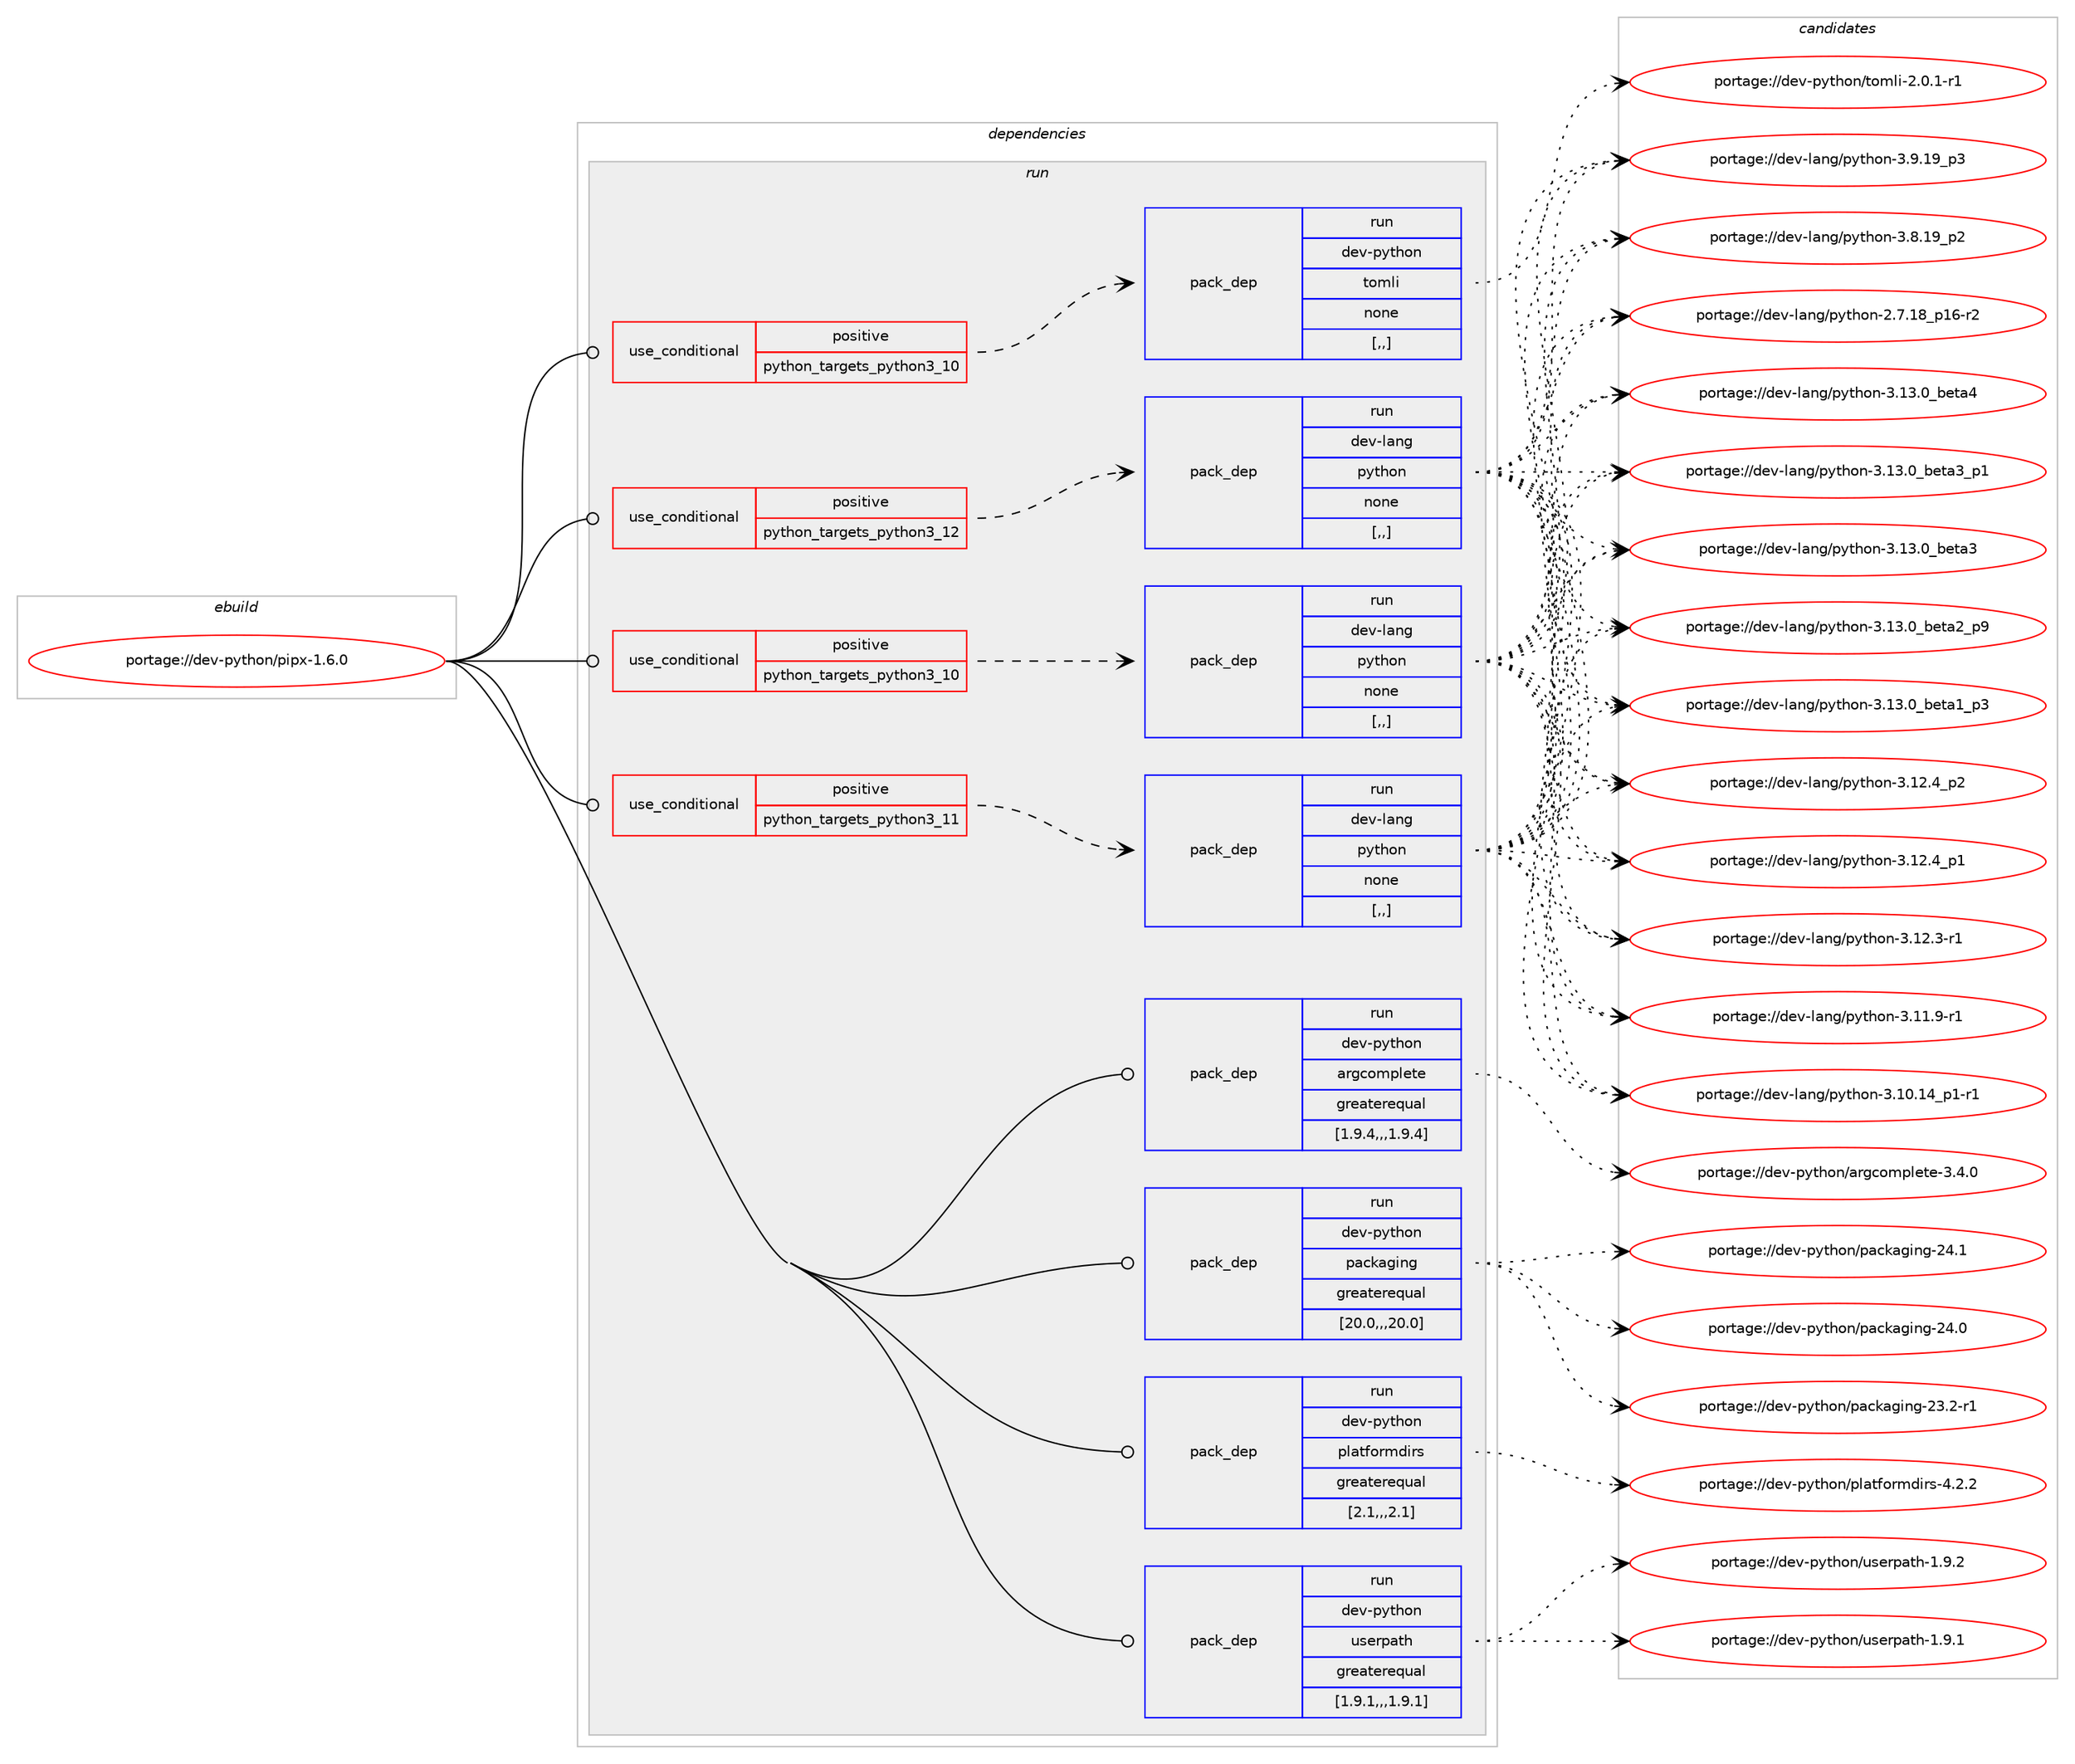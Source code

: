 digraph prolog {

# *************
# Graph options
# *************

newrank=true;
concentrate=true;
compound=true;
graph [rankdir=LR,fontname=Helvetica,fontsize=10,ranksep=1.5];#, ranksep=2.5, nodesep=0.2];
edge  [arrowhead=vee];
node  [fontname=Helvetica,fontsize=10];

# **********
# The ebuild
# **********

subgraph cluster_leftcol {
color=gray;
label=<<i>ebuild</i>>;
id [label="portage://dev-python/pipx-1.6.0", color=red, width=4, href="../dev-python/pipx-1.6.0.svg"];
}

# ****************
# The dependencies
# ****************

subgraph cluster_midcol {
color=gray;
label=<<i>dependencies</i>>;
subgraph cluster_compile {
fillcolor="#eeeeee";
style=filled;
label=<<i>compile</i>>;
}
subgraph cluster_compileandrun {
fillcolor="#eeeeee";
style=filled;
label=<<i>compile and run</i>>;
}
subgraph cluster_run {
fillcolor="#eeeeee";
style=filled;
label=<<i>run</i>>;
subgraph cond36165 {
dependency154938 [label=<<TABLE BORDER="0" CELLBORDER="1" CELLSPACING="0" CELLPADDING="4"><TR><TD ROWSPAN="3" CELLPADDING="10">use_conditional</TD></TR><TR><TD>positive</TD></TR><TR><TD>python_targets_python3_10</TD></TR></TABLE>>, shape=none, color=red];
subgraph pack117521 {
dependency154939 [label=<<TABLE BORDER="0" CELLBORDER="1" CELLSPACING="0" CELLPADDING="4" WIDTH="220"><TR><TD ROWSPAN="6" CELLPADDING="30">pack_dep</TD></TR><TR><TD WIDTH="110">run</TD></TR><TR><TD>dev-lang</TD></TR><TR><TD>python</TD></TR><TR><TD>none</TD></TR><TR><TD>[,,]</TD></TR></TABLE>>, shape=none, color=blue];
}
dependency154938:e -> dependency154939:w [weight=20,style="dashed",arrowhead="vee"];
}
id:e -> dependency154938:w [weight=20,style="solid",arrowhead="odot"];
subgraph cond36166 {
dependency154940 [label=<<TABLE BORDER="0" CELLBORDER="1" CELLSPACING="0" CELLPADDING="4"><TR><TD ROWSPAN="3" CELLPADDING="10">use_conditional</TD></TR><TR><TD>positive</TD></TR><TR><TD>python_targets_python3_10</TD></TR></TABLE>>, shape=none, color=red];
subgraph pack117522 {
dependency154941 [label=<<TABLE BORDER="0" CELLBORDER="1" CELLSPACING="0" CELLPADDING="4" WIDTH="220"><TR><TD ROWSPAN="6" CELLPADDING="30">pack_dep</TD></TR><TR><TD WIDTH="110">run</TD></TR><TR><TD>dev-python</TD></TR><TR><TD>tomli</TD></TR><TR><TD>none</TD></TR><TR><TD>[,,]</TD></TR></TABLE>>, shape=none, color=blue];
}
dependency154940:e -> dependency154941:w [weight=20,style="dashed",arrowhead="vee"];
}
id:e -> dependency154940:w [weight=20,style="solid",arrowhead="odot"];
subgraph cond36167 {
dependency154942 [label=<<TABLE BORDER="0" CELLBORDER="1" CELLSPACING="0" CELLPADDING="4"><TR><TD ROWSPAN="3" CELLPADDING="10">use_conditional</TD></TR><TR><TD>positive</TD></TR><TR><TD>python_targets_python3_11</TD></TR></TABLE>>, shape=none, color=red];
subgraph pack117523 {
dependency154943 [label=<<TABLE BORDER="0" CELLBORDER="1" CELLSPACING="0" CELLPADDING="4" WIDTH="220"><TR><TD ROWSPAN="6" CELLPADDING="30">pack_dep</TD></TR><TR><TD WIDTH="110">run</TD></TR><TR><TD>dev-lang</TD></TR><TR><TD>python</TD></TR><TR><TD>none</TD></TR><TR><TD>[,,]</TD></TR></TABLE>>, shape=none, color=blue];
}
dependency154942:e -> dependency154943:w [weight=20,style="dashed",arrowhead="vee"];
}
id:e -> dependency154942:w [weight=20,style="solid",arrowhead="odot"];
subgraph cond36168 {
dependency154944 [label=<<TABLE BORDER="0" CELLBORDER="1" CELLSPACING="0" CELLPADDING="4"><TR><TD ROWSPAN="3" CELLPADDING="10">use_conditional</TD></TR><TR><TD>positive</TD></TR><TR><TD>python_targets_python3_12</TD></TR></TABLE>>, shape=none, color=red];
subgraph pack117524 {
dependency154945 [label=<<TABLE BORDER="0" CELLBORDER="1" CELLSPACING="0" CELLPADDING="4" WIDTH="220"><TR><TD ROWSPAN="6" CELLPADDING="30">pack_dep</TD></TR><TR><TD WIDTH="110">run</TD></TR><TR><TD>dev-lang</TD></TR><TR><TD>python</TD></TR><TR><TD>none</TD></TR><TR><TD>[,,]</TD></TR></TABLE>>, shape=none, color=blue];
}
dependency154944:e -> dependency154945:w [weight=20,style="dashed",arrowhead="vee"];
}
id:e -> dependency154944:w [weight=20,style="solid",arrowhead="odot"];
subgraph pack117525 {
dependency154946 [label=<<TABLE BORDER="0" CELLBORDER="1" CELLSPACING="0" CELLPADDING="4" WIDTH="220"><TR><TD ROWSPAN="6" CELLPADDING="30">pack_dep</TD></TR><TR><TD WIDTH="110">run</TD></TR><TR><TD>dev-python</TD></TR><TR><TD>argcomplete</TD></TR><TR><TD>greaterequal</TD></TR><TR><TD>[1.9.4,,,1.9.4]</TD></TR></TABLE>>, shape=none, color=blue];
}
id:e -> dependency154946:w [weight=20,style="solid",arrowhead="odot"];
subgraph pack117526 {
dependency154947 [label=<<TABLE BORDER="0" CELLBORDER="1" CELLSPACING="0" CELLPADDING="4" WIDTH="220"><TR><TD ROWSPAN="6" CELLPADDING="30">pack_dep</TD></TR><TR><TD WIDTH="110">run</TD></TR><TR><TD>dev-python</TD></TR><TR><TD>packaging</TD></TR><TR><TD>greaterequal</TD></TR><TR><TD>[20.0,,,20.0]</TD></TR></TABLE>>, shape=none, color=blue];
}
id:e -> dependency154947:w [weight=20,style="solid",arrowhead="odot"];
subgraph pack117527 {
dependency154948 [label=<<TABLE BORDER="0" CELLBORDER="1" CELLSPACING="0" CELLPADDING="4" WIDTH="220"><TR><TD ROWSPAN="6" CELLPADDING="30">pack_dep</TD></TR><TR><TD WIDTH="110">run</TD></TR><TR><TD>dev-python</TD></TR><TR><TD>platformdirs</TD></TR><TR><TD>greaterequal</TD></TR><TR><TD>[2.1,,,2.1]</TD></TR></TABLE>>, shape=none, color=blue];
}
id:e -> dependency154948:w [weight=20,style="solid",arrowhead="odot"];
subgraph pack117528 {
dependency154949 [label=<<TABLE BORDER="0" CELLBORDER="1" CELLSPACING="0" CELLPADDING="4" WIDTH="220"><TR><TD ROWSPAN="6" CELLPADDING="30">pack_dep</TD></TR><TR><TD WIDTH="110">run</TD></TR><TR><TD>dev-python</TD></TR><TR><TD>userpath</TD></TR><TR><TD>greaterequal</TD></TR><TR><TD>[1.9.1,,,1.9.1]</TD></TR></TABLE>>, shape=none, color=blue];
}
id:e -> dependency154949:w [weight=20,style="solid",arrowhead="odot"];
}
}

# **************
# The candidates
# **************

subgraph cluster_choices {
rank=same;
color=gray;
label=<<i>candidates</i>>;

subgraph choice117521 {
color=black;
nodesep=1;
choice1001011184510897110103471121211161041111104551464951464895981011169752 [label="portage://dev-lang/python-3.13.0_beta4", color=red, width=4,href="../dev-lang/python-3.13.0_beta4.svg"];
choice10010111845108971101034711212111610411111045514649514648959810111697519511249 [label="portage://dev-lang/python-3.13.0_beta3_p1", color=red, width=4,href="../dev-lang/python-3.13.0_beta3_p1.svg"];
choice1001011184510897110103471121211161041111104551464951464895981011169751 [label="portage://dev-lang/python-3.13.0_beta3", color=red, width=4,href="../dev-lang/python-3.13.0_beta3.svg"];
choice10010111845108971101034711212111610411111045514649514648959810111697509511257 [label="portage://dev-lang/python-3.13.0_beta2_p9", color=red, width=4,href="../dev-lang/python-3.13.0_beta2_p9.svg"];
choice10010111845108971101034711212111610411111045514649514648959810111697499511251 [label="portage://dev-lang/python-3.13.0_beta1_p3", color=red, width=4,href="../dev-lang/python-3.13.0_beta1_p3.svg"];
choice100101118451089711010347112121116104111110455146495046529511250 [label="portage://dev-lang/python-3.12.4_p2", color=red, width=4,href="../dev-lang/python-3.12.4_p2.svg"];
choice100101118451089711010347112121116104111110455146495046529511249 [label="portage://dev-lang/python-3.12.4_p1", color=red, width=4,href="../dev-lang/python-3.12.4_p1.svg"];
choice100101118451089711010347112121116104111110455146495046514511449 [label="portage://dev-lang/python-3.12.3-r1", color=red, width=4,href="../dev-lang/python-3.12.3-r1.svg"];
choice100101118451089711010347112121116104111110455146494946574511449 [label="portage://dev-lang/python-3.11.9-r1", color=red, width=4,href="../dev-lang/python-3.11.9-r1.svg"];
choice100101118451089711010347112121116104111110455146494846495295112494511449 [label="portage://dev-lang/python-3.10.14_p1-r1", color=red, width=4,href="../dev-lang/python-3.10.14_p1-r1.svg"];
choice100101118451089711010347112121116104111110455146574649579511251 [label="portage://dev-lang/python-3.9.19_p3", color=red, width=4,href="../dev-lang/python-3.9.19_p3.svg"];
choice100101118451089711010347112121116104111110455146564649579511250 [label="portage://dev-lang/python-3.8.19_p2", color=red, width=4,href="../dev-lang/python-3.8.19_p2.svg"];
choice100101118451089711010347112121116104111110455046554649569511249544511450 [label="portage://dev-lang/python-2.7.18_p16-r2", color=red, width=4,href="../dev-lang/python-2.7.18_p16-r2.svg"];
dependency154939:e -> choice1001011184510897110103471121211161041111104551464951464895981011169752:w [style=dotted,weight="100"];
dependency154939:e -> choice10010111845108971101034711212111610411111045514649514648959810111697519511249:w [style=dotted,weight="100"];
dependency154939:e -> choice1001011184510897110103471121211161041111104551464951464895981011169751:w [style=dotted,weight="100"];
dependency154939:e -> choice10010111845108971101034711212111610411111045514649514648959810111697509511257:w [style=dotted,weight="100"];
dependency154939:e -> choice10010111845108971101034711212111610411111045514649514648959810111697499511251:w [style=dotted,weight="100"];
dependency154939:e -> choice100101118451089711010347112121116104111110455146495046529511250:w [style=dotted,weight="100"];
dependency154939:e -> choice100101118451089711010347112121116104111110455146495046529511249:w [style=dotted,weight="100"];
dependency154939:e -> choice100101118451089711010347112121116104111110455146495046514511449:w [style=dotted,weight="100"];
dependency154939:e -> choice100101118451089711010347112121116104111110455146494946574511449:w [style=dotted,weight="100"];
dependency154939:e -> choice100101118451089711010347112121116104111110455146494846495295112494511449:w [style=dotted,weight="100"];
dependency154939:e -> choice100101118451089711010347112121116104111110455146574649579511251:w [style=dotted,weight="100"];
dependency154939:e -> choice100101118451089711010347112121116104111110455146564649579511250:w [style=dotted,weight="100"];
dependency154939:e -> choice100101118451089711010347112121116104111110455046554649569511249544511450:w [style=dotted,weight="100"];
}
subgraph choice117522 {
color=black;
nodesep=1;
choice10010111845112121116104111110471161111091081054550464846494511449 [label="portage://dev-python/tomli-2.0.1-r1", color=red, width=4,href="../dev-python/tomli-2.0.1-r1.svg"];
dependency154941:e -> choice10010111845112121116104111110471161111091081054550464846494511449:w [style=dotted,weight="100"];
}
subgraph choice117523 {
color=black;
nodesep=1;
choice1001011184510897110103471121211161041111104551464951464895981011169752 [label="portage://dev-lang/python-3.13.0_beta4", color=red, width=4,href="../dev-lang/python-3.13.0_beta4.svg"];
choice10010111845108971101034711212111610411111045514649514648959810111697519511249 [label="portage://dev-lang/python-3.13.0_beta3_p1", color=red, width=4,href="../dev-lang/python-3.13.0_beta3_p1.svg"];
choice1001011184510897110103471121211161041111104551464951464895981011169751 [label="portage://dev-lang/python-3.13.0_beta3", color=red, width=4,href="../dev-lang/python-3.13.0_beta3.svg"];
choice10010111845108971101034711212111610411111045514649514648959810111697509511257 [label="portage://dev-lang/python-3.13.0_beta2_p9", color=red, width=4,href="../dev-lang/python-3.13.0_beta2_p9.svg"];
choice10010111845108971101034711212111610411111045514649514648959810111697499511251 [label="portage://dev-lang/python-3.13.0_beta1_p3", color=red, width=4,href="../dev-lang/python-3.13.0_beta1_p3.svg"];
choice100101118451089711010347112121116104111110455146495046529511250 [label="portage://dev-lang/python-3.12.4_p2", color=red, width=4,href="../dev-lang/python-3.12.4_p2.svg"];
choice100101118451089711010347112121116104111110455146495046529511249 [label="portage://dev-lang/python-3.12.4_p1", color=red, width=4,href="../dev-lang/python-3.12.4_p1.svg"];
choice100101118451089711010347112121116104111110455146495046514511449 [label="portage://dev-lang/python-3.12.3-r1", color=red, width=4,href="../dev-lang/python-3.12.3-r1.svg"];
choice100101118451089711010347112121116104111110455146494946574511449 [label="portage://dev-lang/python-3.11.9-r1", color=red, width=4,href="../dev-lang/python-3.11.9-r1.svg"];
choice100101118451089711010347112121116104111110455146494846495295112494511449 [label="portage://dev-lang/python-3.10.14_p1-r1", color=red, width=4,href="../dev-lang/python-3.10.14_p1-r1.svg"];
choice100101118451089711010347112121116104111110455146574649579511251 [label="portage://dev-lang/python-3.9.19_p3", color=red, width=4,href="../dev-lang/python-3.9.19_p3.svg"];
choice100101118451089711010347112121116104111110455146564649579511250 [label="portage://dev-lang/python-3.8.19_p2", color=red, width=4,href="../dev-lang/python-3.8.19_p2.svg"];
choice100101118451089711010347112121116104111110455046554649569511249544511450 [label="portage://dev-lang/python-2.7.18_p16-r2", color=red, width=4,href="../dev-lang/python-2.7.18_p16-r2.svg"];
dependency154943:e -> choice1001011184510897110103471121211161041111104551464951464895981011169752:w [style=dotted,weight="100"];
dependency154943:e -> choice10010111845108971101034711212111610411111045514649514648959810111697519511249:w [style=dotted,weight="100"];
dependency154943:e -> choice1001011184510897110103471121211161041111104551464951464895981011169751:w [style=dotted,weight="100"];
dependency154943:e -> choice10010111845108971101034711212111610411111045514649514648959810111697509511257:w [style=dotted,weight="100"];
dependency154943:e -> choice10010111845108971101034711212111610411111045514649514648959810111697499511251:w [style=dotted,weight="100"];
dependency154943:e -> choice100101118451089711010347112121116104111110455146495046529511250:w [style=dotted,weight="100"];
dependency154943:e -> choice100101118451089711010347112121116104111110455146495046529511249:w [style=dotted,weight="100"];
dependency154943:e -> choice100101118451089711010347112121116104111110455146495046514511449:w [style=dotted,weight="100"];
dependency154943:e -> choice100101118451089711010347112121116104111110455146494946574511449:w [style=dotted,weight="100"];
dependency154943:e -> choice100101118451089711010347112121116104111110455146494846495295112494511449:w [style=dotted,weight="100"];
dependency154943:e -> choice100101118451089711010347112121116104111110455146574649579511251:w [style=dotted,weight="100"];
dependency154943:e -> choice100101118451089711010347112121116104111110455146564649579511250:w [style=dotted,weight="100"];
dependency154943:e -> choice100101118451089711010347112121116104111110455046554649569511249544511450:w [style=dotted,weight="100"];
}
subgraph choice117524 {
color=black;
nodesep=1;
choice1001011184510897110103471121211161041111104551464951464895981011169752 [label="portage://dev-lang/python-3.13.0_beta4", color=red, width=4,href="../dev-lang/python-3.13.0_beta4.svg"];
choice10010111845108971101034711212111610411111045514649514648959810111697519511249 [label="portage://dev-lang/python-3.13.0_beta3_p1", color=red, width=4,href="../dev-lang/python-3.13.0_beta3_p1.svg"];
choice1001011184510897110103471121211161041111104551464951464895981011169751 [label="portage://dev-lang/python-3.13.0_beta3", color=red, width=4,href="../dev-lang/python-3.13.0_beta3.svg"];
choice10010111845108971101034711212111610411111045514649514648959810111697509511257 [label="portage://dev-lang/python-3.13.0_beta2_p9", color=red, width=4,href="../dev-lang/python-3.13.0_beta2_p9.svg"];
choice10010111845108971101034711212111610411111045514649514648959810111697499511251 [label="portage://dev-lang/python-3.13.0_beta1_p3", color=red, width=4,href="../dev-lang/python-3.13.0_beta1_p3.svg"];
choice100101118451089711010347112121116104111110455146495046529511250 [label="portage://dev-lang/python-3.12.4_p2", color=red, width=4,href="../dev-lang/python-3.12.4_p2.svg"];
choice100101118451089711010347112121116104111110455146495046529511249 [label="portage://dev-lang/python-3.12.4_p1", color=red, width=4,href="../dev-lang/python-3.12.4_p1.svg"];
choice100101118451089711010347112121116104111110455146495046514511449 [label="portage://dev-lang/python-3.12.3-r1", color=red, width=4,href="../dev-lang/python-3.12.3-r1.svg"];
choice100101118451089711010347112121116104111110455146494946574511449 [label="portage://dev-lang/python-3.11.9-r1", color=red, width=4,href="../dev-lang/python-3.11.9-r1.svg"];
choice100101118451089711010347112121116104111110455146494846495295112494511449 [label="portage://dev-lang/python-3.10.14_p1-r1", color=red, width=4,href="../dev-lang/python-3.10.14_p1-r1.svg"];
choice100101118451089711010347112121116104111110455146574649579511251 [label="portage://dev-lang/python-3.9.19_p3", color=red, width=4,href="../dev-lang/python-3.9.19_p3.svg"];
choice100101118451089711010347112121116104111110455146564649579511250 [label="portage://dev-lang/python-3.8.19_p2", color=red, width=4,href="../dev-lang/python-3.8.19_p2.svg"];
choice100101118451089711010347112121116104111110455046554649569511249544511450 [label="portage://dev-lang/python-2.7.18_p16-r2", color=red, width=4,href="../dev-lang/python-2.7.18_p16-r2.svg"];
dependency154945:e -> choice1001011184510897110103471121211161041111104551464951464895981011169752:w [style=dotted,weight="100"];
dependency154945:e -> choice10010111845108971101034711212111610411111045514649514648959810111697519511249:w [style=dotted,weight="100"];
dependency154945:e -> choice1001011184510897110103471121211161041111104551464951464895981011169751:w [style=dotted,weight="100"];
dependency154945:e -> choice10010111845108971101034711212111610411111045514649514648959810111697509511257:w [style=dotted,weight="100"];
dependency154945:e -> choice10010111845108971101034711212111610411111045514649514648959810111697499511251:w [style=dotted,weight="100"];
dependency154945:e -> choice100101118451089711010347112121116104111110455146495046529511250:w [style=dotted,weight="100"];
dependency154945:e -> choice100101118451089711010347112121116104111110455146495046529511249:w [style=dotted,weight="100"];
dependency154945:e -> choice100101118451089711010347112121116104111110455146495046514511449:w [style=dotted,weight="100"];
dependency154945:e -> choice100101118451089711010347112121116104111110455146494946574511449:w [style=dotted,weight="100"];
dependency154945:e -> choice100101118451089711010347112121116104111110455146494846495295112494511449:w [style=dotted,weight="100"];
dependency154945:e -> choice100101118451089711010347112121116104111110455146574649579511251:w [style=dotted,weight="100"];
dependency154945:e -> choice100101118451089711010347112121116104111110455146564649579511250:w [style=dotted,weight="100"];
dependency154945:e -> choice100101118451089711010347112121116104111110455046554649569511249544511450:w [style=dotted,weight="100"];
}
subgraph choice117525 {
color=black;
nodesep=1;
choice10010111845112121116104111110479711410399111109112108101116101455146524648 [label="portage://dev-python/argcomplete-3.4.0", color=red, width=4,href="../dev-python/argcomplete-3.4.0.svg"];
dependency154946:e -> choice10010111845112121116104111110479711410399111109112108101116101455146524648:w [style=dotted,weight="100"];
}
subgraph choice117526 {
color=black;
nodesep=1;
choice10010111845112121116104111110471129799107971031051101034550524649 [label="portage://dev-python/packaging-24.1", color=red, width=4,href="../dev-python/packaging-24.1.svg"];
choice10010111845112121116104111110471129799107971031051101034550524648 [label="portage://dev-python/packaging-24.0", color=red, width=4,href="../dev-python/packaging-24.0.svg"];
choice100101118451121211161041111104711297991079710310511010345505146504511449 [label="portage://dev-python/packaging-23.2-r1", color=red, width=4,href="../dev-python/packaging-23.2-r1.svg"];
dependency154947:e -> choice10010111845112121116104111110471129799107971031051101034550524649:w [style=dotted,weight="100"];
dependency154947:e -> choice10010111845112121116104111110471129799107971031051101034550524648:w [style=dotted,weight="100"];
dependency154947:e -> choice100101118451121211161041111104711297991079710310511010345505146504511449:w [style=dotted,weight="100"];
}
subgraph choice117527 {
color=black;
nodesep=1;
choice100101118451121211161041111104711210897116102111114109100105114115455246504650 [label="portage://dev-python/platformdirs-4.2.2", color=red, width=4,href="../dev-python/platformdirs-4.2.2.svg"];
dependency154948:e -> choice100101118451121211161041111104711210897116102111114109100105114115455246504650:w [style=dotted,weight="100"];
}
subgraph choice117528 {
color=black;
nodesep=1;
choice100101118451121211161041111104711711510111411297116104454946574650 [label="portage://dev-python/userpath-1.9.2", color=red, width=4,href="../dev-python/userpath-1.9.2.svg"];
choice100101118451121211161041111104711711510111411297116104454946574649 [label="portage://dev-python/userpath-1.9.1", color=red, width=4,href="../dev-python/userpath-1.9.1.svg"];
dependency154949:e -> choice100101118451121211161041111104711711510111411297116104454946574650:w [style=dotted,weight="100"];
dependency154949:e -> choice100101118451121211161041111104711711510111411297116104454946574649:w [style=dotted,weight="100"];
}
}

}
